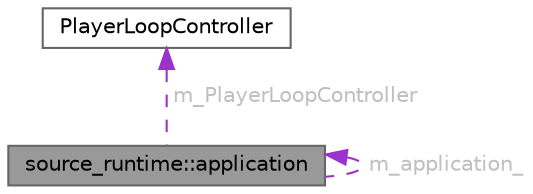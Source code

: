 digraph "source_runtime::application"
{
 // LATEX_PDF_SIZE
  bgcolor="transparent";
  edge [fontname=Helvetica,fontsize=10,labelfontname=Helvetica,labelfontsize=10];
  node [fontname=Helvetica,fontsize=10,shape=box,height=0.2,width=0.4];
  Node1 [id="Node000001",label="source_runtime::application",height=0.2,width=0.4,color="gray40", fillcolor="grey60", style="filled", fontcolor="black",tooltip=" "];
  Node2 -> Node1 [id="edge1_Node000001_Node000002",dir="back",color="darkorchid3",style="dashed",tooltip=" ",label=" m_PlayerLoopController",fontcolor="grey" ];
  Node2 [id="Node000002",label="PlayerLoopController",height=0.2,width=0.4,color="gray40", fillcolor="white", style="filled",URL="$class_player_loop_controller.html",tooltip=" "];
  Node1 -> Node1 [id="edge2_Node000001_Node000001",dir="back",color="darkorchid3",style="dashed",tooltip=" ",label=" m_application_",fontcolor="grey" ];
}

